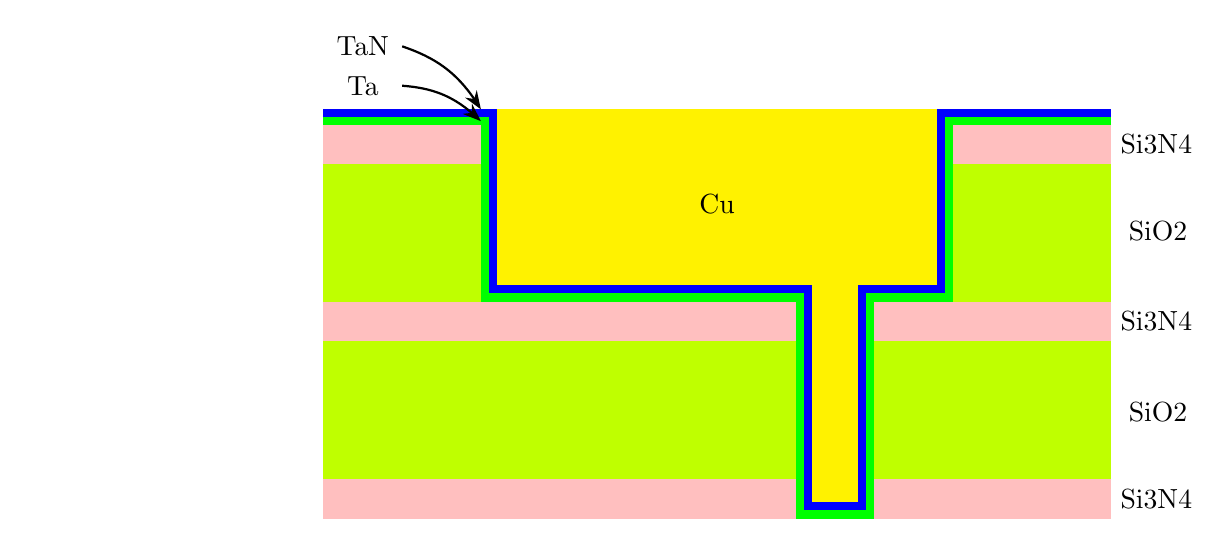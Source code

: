 ﻿\usetikzlibrary[arrows.meta,bending]
\usetikzlibrary{positioning}
\usetikzlibrary{snakes}
\usetikzlibrary{patterns}

\usetikzlibrary{shapes.misc}
\tikzset{cross/.style={cross out, draw=black, minimum size=2*(#1-\pgflinewidth), inner sep=0pt, outer sep=0pt},
%default radius will be 1pt. 
cross/.default={6pt}}
\begin{tikzpicture}
\draw[color=yellow, fill] (-2.8, 2.7) rectangle (2.8, 0.45);
\draw[color=yellow, fill] (-1.2, -2.3) rectangle (1.8, 0.45);

\draw[color=blue, fill] (-2.8, 2.6) rectangle (-5, 2.7);
\draw[color=blue, fill] (-2.8, 2.6) rectangle (-2.9, .36);
\draw[color=blue, fill] (-3.1, .36) rectangle (1.2, .46);
\draw[color=blue, fill] (1.1, -2.4) rectangle (1.2, 0.36);

\draw[color=blue, fill] (2.8, 2.6) rectangle (5, 2.7);
\draw[color=blue, fill] (2.8, 2.6) rectangle (2.9, .36);
\draw[color=blue, fill] (1.8, .36) rectangle (2.9, .46);
\draw[color=blue, fill] (1.8, -2.4) rectangle (1.9, .36);

\draw[color=blue, fill] (1.8, -2.3) rectangle (1.1, -2.4);




\draw[color=green, fill] (-2.9, 2.5) rectangle (-5, 2.6);
\draw[color=green, fill] (-2.9, 2.5) rectangle (-3, .26);
\draw[color=green, fill] (-3, .36) rectangle (1.1, .26);
\draw[color=green, fill] (1, -2.5) rectangle (1.1, .26);

\draw[color=green, fill] (2.9, 2.5) rectangle (5, 2.6);
\draw[color=green, fill] (2.9, 2.5) rectangle (3, .26);
\draw[color=green, fill] (1.9, .36) rectangle (2.9, .26);
\draw[color=green, fill] (1.9, -2.5) rectangle (2, .26);

\draw[color=green, fill] (1.9, -2.5) rectangle (1, -2.4);

\node at (-4.5,3.5) {TaN};
\node at (-4.5,3) {Ta};
\node at (0,0) {Cu};

\draw[black, thick, -Stealth](-4, 3.5) to [bend left = 20]  (-3,2.7);
\draw[black, thick, -Stealth](-4, 3) to [bend left = 20]  (-3,2.55);
\node at (0,0) {Cu};

\draw[color=pink, fill] (-3, 2) rectangle (-5, 2.5);
\draw[color=pink, fill] (3, 2) rectangle (5, 2.5) node [below right, color=black] {Si3N4};
\draw[color=lime, fill] (3, .25) rectangle (5, 2);
\draw[color=lime, fill] (-3, .25) rectangle (-5, 2);
\node at (5.6, 1.15) {SiO2};


\draw[color=pink, fill] (-5, -.25) rectangle (1, .25);
\draw[color=pink, fill] (2, -.25) rectangle (5, .25) node [below right, color=black] {Si3N4};
\draw[color=lime, fill] (-5, -.25) rectangle (1, -2);
\draw[color=lime, fill] (2, -.25) rectangle (5, -2);
\node at (5.6, -1.15) {SiO2};

\draw[color=pink, fill] (-5, -2.5) rectangle (1, -2);
\draw[color=pink, fill] (2, -2.5) rectangle (5, -2) node [below right, color=black] {Si3N4};
\node at (0,1.5) {Cu};

\end{tikzpicture}